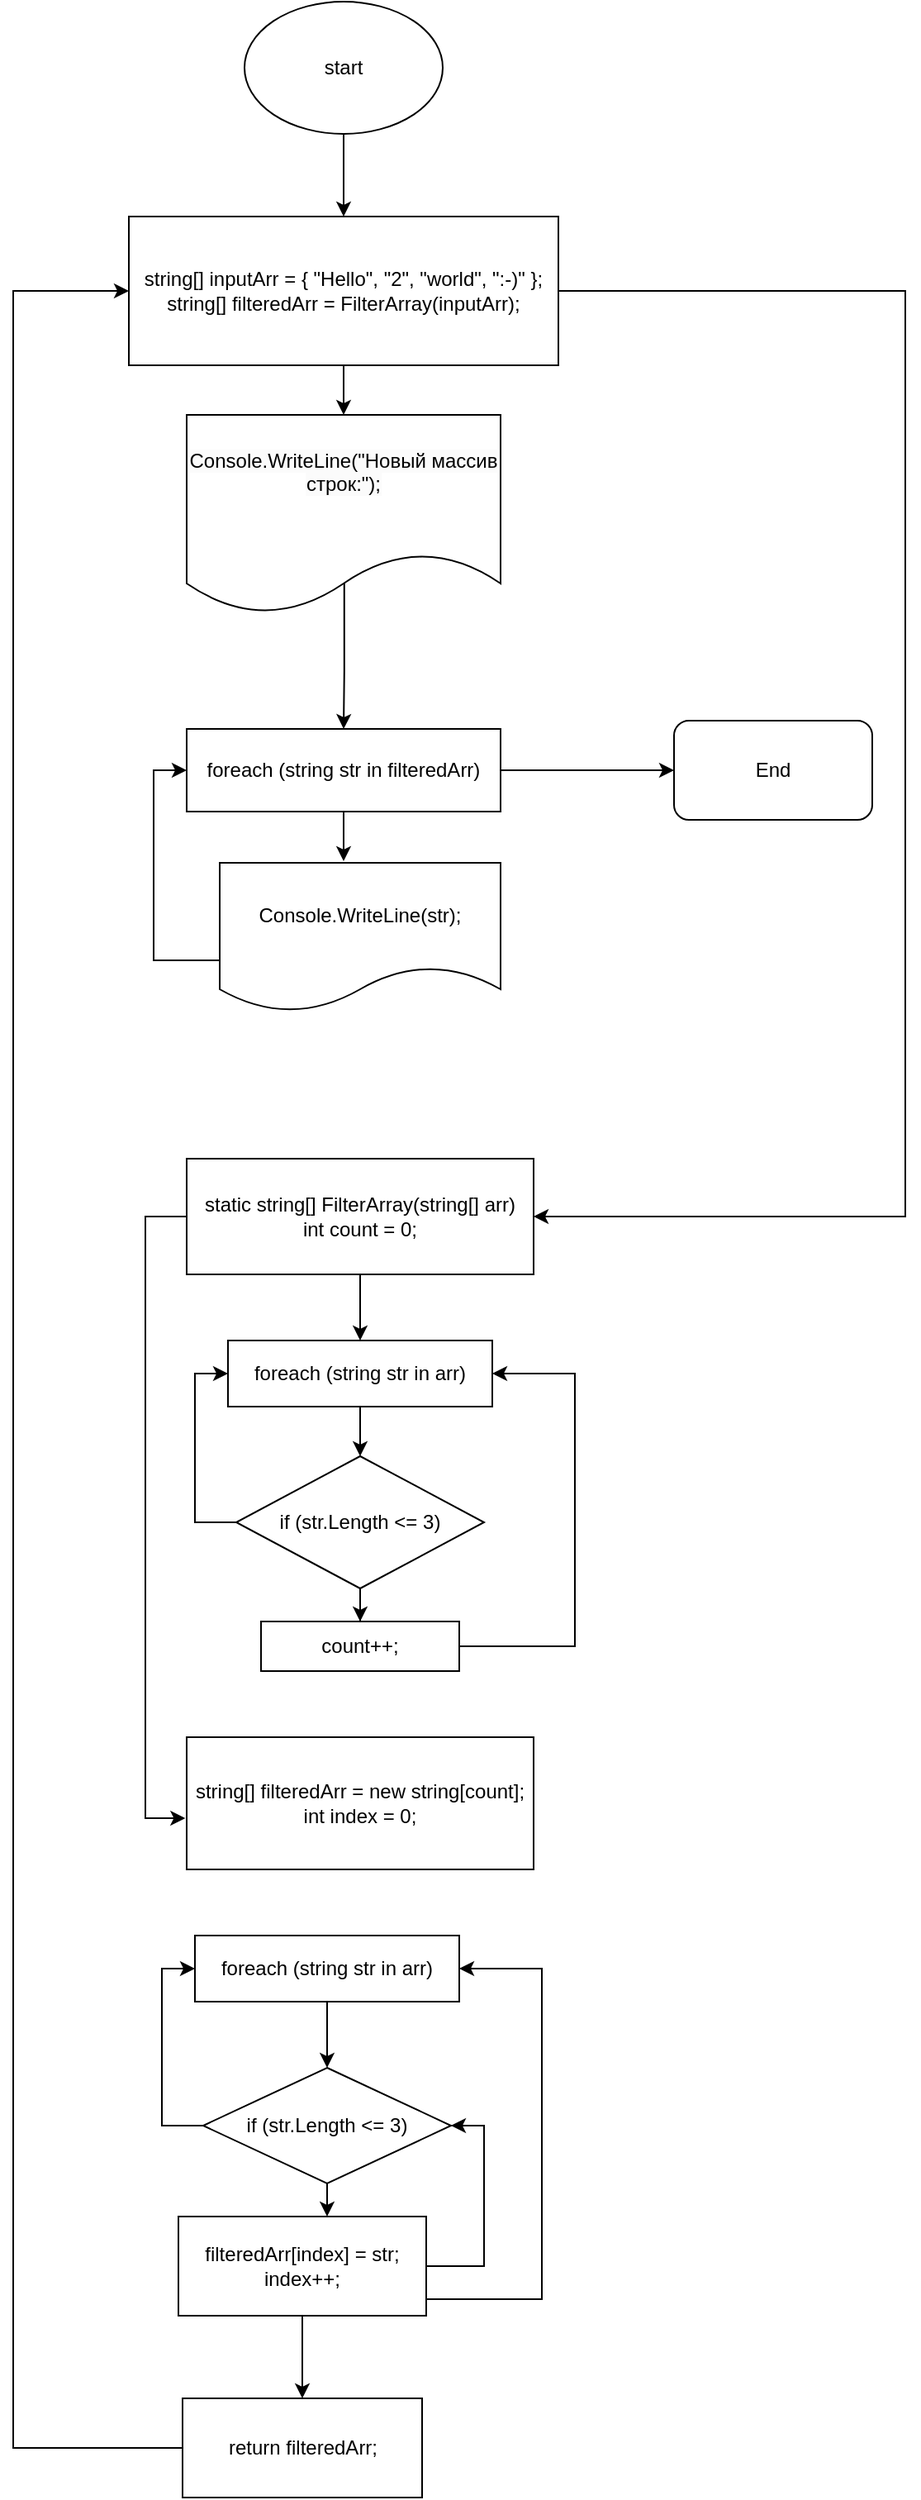 <mxfile version="23.1.5" type="device">
  <diagram name="Страница — 1" id="E_wIanMVbkvgh1QtjZbT">
    <mxGraphModel dx="1050" dy="1691" grid="1" gridSize="10" guides="1" tooltips="1" connect="1" arrows="1" fold="1" page="1" pageScale="1" pageWidth="827" pageHeight="1169" math="0" shadow="0">
      <root>
        <mxCell id="0" />
        <mxCell id="1" parent="0" />
        <mxCell id="IIQIi5hv_bcrO9mT0bTP-3" value="" style="edgeStyle=orthogonalEdgeStyle;rounded=0;orthogonalLoop=1;jettySize=auto;html=1;entryX=0.5;entryY=0;entryDx=0;entryDy=0;" edge="1" parent="1" source="IIQIi5hv_bcrO9mT0bTP-1" target="IIQIi5hv_bcrO9mT0bTP-4">
          <mxGeometry relative="1" as="geometry">
            <mxPoint x="400" y="-1020" as="targetPoint" />
            <Array as="points">
              <mxPoint x="340" y="-1030" />
              <mxPoint x="340" y="-1030" />
            </Array>
          </mxGeometry>
        </mxCell>
        <mxCell id="IIQIi5hv_bcrO9mT0bTP-1" value="start" style="ellipse;whiteSpace=wrap;html=1;" vertex="1" parent="1">
          <mxGeometry x="280" y="-1150" width="120" height="80" as="geometry" />
        </mxCell>
        <mxCell id="IIQIi5hv_bcrO9mT0bTP-6" value="" style="edgeStyle=orthogonalEdgeStyle;rounded=0;orthogonalLoop=1;jettySize=auto;html=1;" edge="1" parent="1" source="IIQIi5hv_bcrO9mT0bTP-4">
          <mxGeometry relative="1" as="geometry">
            <mxPoint x="340" y="-900" as="targetPoint" />
          </mxGeometry>
        </mxCell>
        <mxCell id="IIQIi5hv_bcrO9mT0bTP-24" style="edgeStyle=orthogonalEdgeStyle;rounded=0;orthogonalLoop=1;jettySize=auto;html=1;entryX=1;entryY=0.5;entryDx=0;entryDy=0;" edge="1" parent="1" source="IIQIi5hv_bcrO9mT0bTP-4" target="IIQIi5hv_bcrO9mT0bTP-21">
          <mxGeometry relative="1" as="geometry">
            <Array as="points">
              <mxPoint x="680" y="-975" />
              <mxPoint x="680" y="-415" />
            </Array>
          </mxGeometry>
        </mxCell>
        <mxCell id="IIQIi5hv_bcrO9mT0bTP-4" value="string[] inputArr = { &quot;Hello&quot;, &quot;2&quot;, &quot;world&quot;, &quot;:-)&quot; };&lt;br&gt;string[] filteredArr = FilterArray(inputArr);" style="rounded=0;whiteSpace=wrap;html=1;" vertex="1" parent="1">
          <mxGeometry x="210" y="-1020" width="260" height="90" as="geometry" />
        </mxCell>
        <mxCell id="IIQIi5hv_bcrO9mT0bTP-15" value="" style="edgeStyle=orthogonalEdgeStyle;rounded=0;orthogonalLoop=1;jettySize=auto;html=1;" edge="1" parent="1" source="IIQIi5hv_bcrO9mT0bTP-7">
          <mxGeometry relative="1" as="geometry">
            <mxPoint x="340" y="-630" as="targetPoint" />
          </mxGeometry>
        </mxCell>
        <mxCell id="IIQIi5hv_bcrO9mT0bTP-20" style="edgeStyle=orthogonalEdgeStyle;rounded=0;orthogonalLoop=1;jettySize=auto;html=1;exitX=1;exitY=0.5;exitDx=0;exitDy=0;entryX=0;entryY=0.5;entryDx=0;entryDy=0;" edge="1" parent="1" source="IIQIi5hv_bcrO9mT0bTP-7" target="IIQIi5hv_bcrO9mT0bTP-19">
          <mxGeometry relative="1" as="geometry" />
        </mxCell>
        <mxCell id="IIQIi5hv_bcrO9mT0bTP-7" value="foreach (string str in filteredArr)" style="whiteSpace=wrap;html=1;rounded=0;" vertex="1" parent="1">
          <mxGeometry x="245" y="-710" width="190" height="50" as="geometry" />
        </mxCell>
        <mxCell id="IIQIi5hv_bcrO9mT0bTP-13" style="edgeStyle=orthogonalEdgeStyle;rounded=0;orthogonalLoop=1;jettySize=auto;html=1;entryX=0.5;entryY=0;entryDx=0;entryDy=0;exitX=0.502;exitY=0.835;exitDx=0;exitDy=0;exitPerimeter=0;" edge="1" parent="1" source="IIQIi5hv_bcrO9mT0bTP-17" target="IIQIi5hv_bcrO9mT0bTP-7">
          <mxGeometry relative="1" as="geometry">
            <mxPoint x="340" y="-750" as="sourcePoint" />
          </mxGeometry>
        </mxCell>
        <mxCell id="IIQIi5hv_bcrO9mT0bTP-16" style="edgeStyle=orthogonalEdgeStyle;rounded=0;orthogonalLoop=1;jettySize=auto;html=1;exitX=0;exitY=0.5;exitDx=0;exitDy=0;entryX=0;entryY=0.5;entryDx=0;entryDy=0;" edge="1" parent="1" target="IIQIi5hv_bcrO9mT0bTP-7">
          <mxGeometry relative="1" as="geometry">
            <mxPoint x="265" y="-570" as="sourcePoint" />
            <Array as="points">
              <mxPoint x="225" y="-570" />
              <mxPoint x="225" y="-685" />
            </Array>
          </mxGeometry>
        </mxCell>
        <mxCell id="IIQIi5hv_bcrO9mT0bTP-17" value="&#xa;&lt;span style=&quot;color: rgb(0, 0, 0); font-family: Helvetica; font-size: 12px; font-style: normal; font-variant-ligatures: normal; font-variant-caps: normal; font-weight: 400; letter-spacing: normal; orphans: 2; text-align: center; text-indent: 0px; text-transform: none; widows: 2; word-spacing: 0px; -webkit-text-stroke-width: 0px; background-color: rgb(251, 251, 251); text-decoration-thickness: initial; text-decoration-style: initial; text-decoration-color: initial; float: none; display: inline !important;&quot;&gt;Console.WriteLine(&quot;Новый массив строк:&quot;);&lt;/span&gt;&#xa;&#xa;" style="shape=document;whiteSpace=wrap;html=1;boundedLbl=1;" vertex="1" parent="1">
          <mxGeometry x="245" y="-900" width="190" height="120" as="geometry" />
        </mxCell>
        <mxCell id="IIQIi5hv_bcrO9mT0bTP-18" value="Console.WriteLine(str);" style="shape=document;whiteSpace=wrap;html=1;boundedLbl=1;" vertex="1" parent="1">
          <mxGeometry x="265" y="-629" width="170" height="90" as="geometry" />
        </mxCell>
        <mxCell id="IIQIi5hv_bcrO9mT0bTP-19" value="End" style="rounded=1;whiteSpace=wrap;html=1;" vertex="1" parent="1">
          <mxGeometry x="540" y="-715" width="120" height="60" as="geometry" />
        </mxCell>
        <mxCell id="IIQIi5hv_bcrO9mT0bTP-23" value="" style="edgeStyle=orthogonalEdgeStyle;rounded=0;orthogonalLoop=1;jettySize=auto;html=1;" edge="1" parent="1" source="IIQIi5hv_bcrO9mT0bTP-21" target="IIQIi5hv_bcrO9mT0bTP-22">
          <mxGeometry relative="1" as="geometry" />
        </mxCell>
        <mxCell id="IIQIi5hv_bcrO9mT0bTP-32" style="edgeStyle=orthogonalEdgeStyle;rounded=0;orthogonalLoop=1;jettySize=auto;html=1;entryX=-0.004;entryY=0.613;entryDx=0;entryDy=0;entryPerimeter=0;" edge="1" parent="1" source="IIQIi5hv_bcrO9mT0bTP-21" target="IIQIi5hv_bcrO9mT0bTP-33">
          <mxGeometry relative="1" as="geometry">
            <mxPoint x="280" y="-50" as="targetPoint" />
            <Array as="points">
              <mxPoint x="220" y="-415" />
              <mxPoint x="220" y="-51" />
            </Array>
          </mxGeometry>
        </mxCell>
        <mxCell id="IIQIi5hv_bcrO9mT0bTP-21" value="static string[] FilterArray(string[] arr)&lt;br&gt;int count = 0;" style="rounded=0;whiteSpace=wrap;html=1;" vertex="1" parent="1">
          <mxGeometry x="245" y="-450" width="210" height="70" as="geometry" />
        </mxCell>
        <mxCell id="IIQIi5hv_bcrO9mT0bTP-26" value="" style="edgeStyle=orthogonalEdgeStyle;rounded=0;orthogonalLoop=1;jettySize=auto;html=1;" edge="1" parent="1" source="IIQIi5hv_bcrO9mT0bTP-22" target="IIQIi5hv_bcrO9mT0bTP-25">
          <mxGeometry relative="1" as="geometry" />
        </mxCell>
        <mxCell id="IIQIi5hv_bcrO9mT0bTP-22" value="foreach (string str in arr)" style="whiteSpace=wrap;html=1;rounded=0;" vertex="1" parent="1">
          <mxGeometry x="270" y="-340" width="160" height="40" as="geometry" />
        </mxCell>
        <mxCell id="IIQIi5hv_bcrO9mT0bTP-27" style="edgeStyle=orthogonalEdgeStyle;rounded=0;orthogonalLoop=1;jettySize=auto;html=1;entryX=0;entryY=0.5;entryDx=0;entryDy=0;" edge="1" parent="1" source="IIQIi5hv_bcrO9mT0bTP-25" target="IIQIi5hv_bcrO9mT0bTP-22">
          <mxGeometry relative="1" as="geometry">
            <Array as="points">
              <mxPoint x="250" y="-230" />
              <mxPoint x="250" y="-320" />
            </Array>
          </mxGeometry>
        </mxCell>
        <mxCell id="IIQIi5hv_bcrO9mT0bTP-29" value="" style="edgeStyle=orthogonalEdgeStyle;rounded=0;orthogonalLoop=1;jettySize=auto;html=1;" edge="1" parent="1" source="IIQIi5hv_bcrO9mT0bTP-25" target="IIQIi5hv_bcrO9mT0bTP-28">
          <mxGeometry relative="1" as="geometry" />
        </mxCell>
        <mxCell id="IIQIi5hv_bcrO9mT0bTP-25" value="if (str.Length &amp;lt;= 3)" style="rhombus;whiteSpace=wrap;html=1;" vertex="1" parent="1">
          <mxGeometry x="275" y="-270" width="150" height="80" as="geometry" />
        </mxCell>
        <mxCell id="IIQIi5hv_bcrO9mT0bTP-30" style="edgeStyle=orthogonalEdgeStyle;rounded=0;orthogonalLoop=1;jettySize=auto;html=1;entryX=1;entryY=0.5;entryDx=0;entryDy=0;" edge="1" parent="1" source="IIQIi5hv_bcrO9mT0bTP-28" target="IIQIi5hv_bcrO9mT0bTP-22">
          <mxGeometry relative="1" as="geometry">
            <Array as="points">
              <mxPoint x="480" y="-155" />
              <mxPoint x="480" y="-320" />
            </Array>
          </mxGeometry>
        </mxCell>
        <mxCell id="IIQIi5hv_bcrO9mT0bTP-28" value="count++;" style="whiteSpace=wrap;html=1;" vertex="1" parent="1">
          <mxGeometry x="290" y="-170" width="120" height="30" as="geometry" />
        </mxCell>
        <mxCell id="IIQIi5hv_bcrO9mT0bTP-33" value="string[] filteredArr = new string[count];&#xa;int index = 0;" style="rounded=0;whiteSpace=wrap;html=1;" vertex="1" parent="1">
          <mxGeometry x="245" y="-100" width="210" height="80" as="geometry" />
        </mxCell>
        <mxCell id="IIQIi5hv_bcrO9mT0bTP-37" value="" style="edgeStyle=orthogonalEdgeStyle;rounded=0;orthogonalLoop=1;jettySize=auto;html=1;" edge="1" parent="1" source="IIQIi5hv_bcrO9mT0bTP-38" target="IIQIi5hv_bcrO9mT0bTP-41">
          <mxGeometry relative="1" as="geometry" />
        </mxCell>
        <mxCell id="IIQIi5hv_bcrO9mT0bTP-38" value="foreach (string str in arr)" style="whiteSpace=wrap;html=1;rounded=0;" vertex="1" parent="1">
          <mxGeometry x="250" y="20" width="160" height="40" as="geometry" />
        </mxCell>
        <mxCell id="IIQIi5hv_bcrO9mT0bTP-39" style="edgeStyle=orthogonalEdgeStyle;rounded=0;orthogonalLoop=1;jettySize=auto;html=1;entryX=0;entryY=0.5;entryDx=0;entryDy=0;" edge="1" parent="1" source="IIQIi5hv_bcrO9mT0bTP-41" target="IIQIi5hv_bcrO9mT0bTP-38">
          <mxGeometry relative="1" as="geometry">
            <Array as="points">
              <mxPoint x="230" y="135" />
              <mxPoint x="230" y="40" />
            </Array>
          </mxGeometry>
        </mxCell>
        <mxCell id="IIQIi5hv_bcrO9mT0bTP-40" value="" style="edgeStyle=orthogonalEdgeStyle;rounded=0;orthogonalLoop=1;jettySize=auto;html=1;" edge="1" parent="1" source="IIQIi5hv_bcrO9mT0bTP-41">
          <mxGeometry relative="1" as="geometry">
            <mxPoint x="330" y="190" as="targetPoint" />
          </mxGeometry>
        </mxCell>
        <mxCell id="IIQIi5hv_bcrO9mT0bTP-41" value="if (str.Length &amp;lt;= 3)" style="rhombus;whiteSpace=wrap;html=1;" vertex="1" parent="1">
          <mxGeometry x="255" y="100" width="150" height="70" as="geometry" />
        </mxCell>
        <mxCell id="IIQIi5hv_bcrO9mT0bTP-42" style="edgeStyle=orthogonalEdgeStyle;rounded=0;orthogonalLoop=1;jettySize=auto;html=1;entryX=1;entryY=0.5;entryDx=0;entryDy=0;" edge="1" parent="1" target="IIQIi5hv_bcrO9mT0bTP-38">
          <mxGeometry relative="1" as="geometry">
            <mxPoint x="390" y="205" as="sourcePoint" />
            <Array as="points">
              <mxPoint x="390" y="240" />
              <mxPoint x="460" y="240" />
              <mxPoint x="460" y="40" />
            </Array>
          </mxGeometry>
        </mxCell>
        <mxCell id="IIQIi5hv_bcrO9mT0bTP-44" style="edgeStyle=orthogonalEdgeStyle;rounded=0;orthogonalLoop=1;jettySize=auto;html=1;entryX=1;entryY=0.5;entryDx=0;entryDy=0;" edge="1" parent="1" source="IIQIi5hv_bcrO9mT0bTP-43" target="IIQIi5hv_bcrO9mT0bTP-41">
          <mxGeometry relative="1" as="geometry">
            <Array as="points">
              <mxPoint x="425" y="220" />
              <mxPoint x="425" y="135" />
            </Array>
          </mxGeometry>
        </mxCell>
        <mxCell id="IIQIi5hv_bcrO9mT0bTP-46" value="" style="edgeStyle=orthogonalEdgeStyle;rounded=0;orthogonalLoop=1;jettySize=auto;html=1;" edge="1" parent="1" source="IIQIi5hv_bcrO9mT0bTP-43" target="IIQIi5hv_bcrO9mT0bTP-45">
          <mxGeometry relative="1" as="geometry" />
        </mxCell>
        <mxCell id="IIQIi5hv_bcrO9mT0bTP-43" value="&lt;div&gt;filteredArr[index] = str;&lt;/div&gt;&lt;div&gt;index++;&lt;/div&gt;" style="whiteSpace=wrap;html=1;" vertex="1" parent="1">
          <mxGeometry x="240" y="190" width="150" height="60" as="geometry" />
        </mxCell>
        <mxCell id="IIQIi5hv_bcrO9mT0bTP-47" style="edgeStyle=orthogonalEdgeStyle;rounded=0;orthogonalLoop=1;jettySize=auto;html=1;entryX=0;entryY=0.5;entryDx=0;entryDy=0;" edge="1" parent="1" source="IIQIi5hv_bcrO9mT0bTP-45" target="IIQIi5hv_bcrO9mT0bTP-4">
          <mxGeometry relative="1" as="geometry">
            <Array as="points">
              <mxPoint x="140" y="330" />
              <mxPoint x="140" y="-975" />
            </Array>
          </mxGeometry>
        </mxCell>
        <mxCell id="IIQIi5hv_bcrO9mT0bTP-45" value="return filteredArr;" style="whiteSpace=wrap;html=1;" vertex="1" parent="1">
          <mxGeometry x="242.5" y="300" width="145" height="60" as="geometry" />
        </mxCell>
      </root>
    </mxGraphModel>
  </diagram>
</mxfile>
